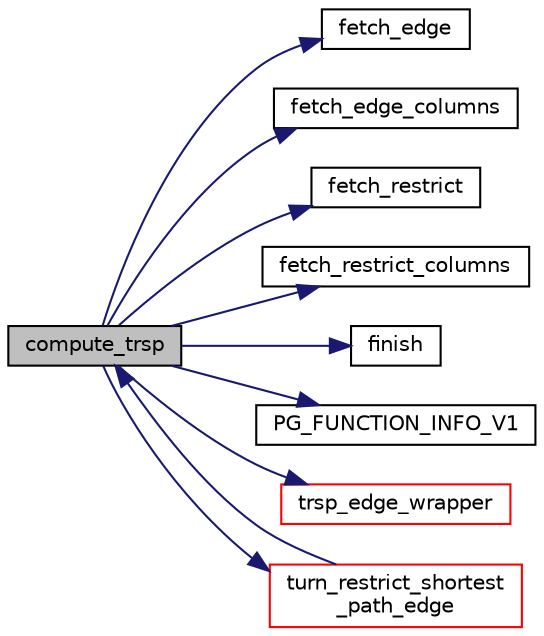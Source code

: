 digraph "compute_trsp"
{
  edge [fontname="Helvetica",fontsize="10",labelfontname="Helvetica",labelfontsize="10"];
  node [fontname="Helvetica",fontsize="10",shape=record];
  rankdir="LR";
  Node1 [label="compute_trsp",height=0.2,width=0.4,color="black", fillcolor="grey75", style="filled", fontcolor="black"];
  Node1 -> Node2 [color="midnightblue",fontsize="10",style="solid",fontname="Helvetica"];
  Node2 [label="fetch_edge",height=0.2,width=0.4,color="black", fillcolor="white", style="filled",URL="$trsp_8c.html#abcd007a7a8d5408a84f9572afc0b13a0"];
  Node1 -> Node3 [color="midnightblue",fontsize="10",style="solid",fontname="Helvetica"];
  Node3 [label="fetch_edge_columns",height=0.2,width=0.4,color="black", fillcolor="white", style="filled",URL="$trsp_8c.html#aa2255175b96837aebe5f2a28b57f72a7"];
  Node1 -> Node4 [color="midnightblue",fontsize="10",style="solid",fontname="Helvetica"];
  Node4 [label="fetch_restrict",height=0.2,width=0.4,color="black", fillcolor="white", style="filled",URL="$trsp_8c.html#a08bb74b6255b8a583fd953d6995723df"];
  Node1 -> Node5 [color="midnightblue",fontsize="10",style="solid",fontname="Helvetica"];
  Node5 [label="fetch_restrict_columns",height=0.2,width=0.4,color="black", fillcolor="white", style="filled",URL="$trsp_8c.html#a7623760f545a367335141630d9e715ac"];
  Node1 -> Node6 [color="midnightblue",fontsize="10",style="solid",fontname="Helvetica"];
  Node6 [label="finish",height=0.2,width=0.4,color="black", fillcolor="white", style="filled",URL="$trsp_8c.html#adbf69d62298e4d47f81c749cebaad544"];
  Node1 -> Node7 [color="midnightblue",fontsize="10",style="solid",fontname="Helvetica"];
  Node7 [label="PG_FUNCTION_INFO_V1",height=0.2,width=0.4,color="black", fillcolor="white", style="filled",URL="$trsp_8c.html#adec7d5d9673f61fbf743dfec8a6ca581"];
  Node1 -> Node8 [color="midnightblue",fontsize="10",style="solid",fontname="Helvetica"];
  Node8 [label="trsp_edge_wrapper",height=0.2,width=0.4,color="red", fillcolor="white", style="filled",URL="$trsp__core_8cpp.html#a9936d9f5cc903264889dd89eb99b219d"];
  Node1 -> Node9 [color="midnightblue",fontsize="10",style="solid",fontname="Helvetica"];
  Node9 [label="turn_restrict_shortest\l_path_edge",height=0.2,width=0.4,color="red", fillcolor="white", style="filled",URL="$trsp_8c.html#a938bf6c15c229413b975362c1bc510ce"];
  Node9 -> Node1 [color="midnightblue",fontsize="10",style="solid",fontname="Helvetica"];
}
